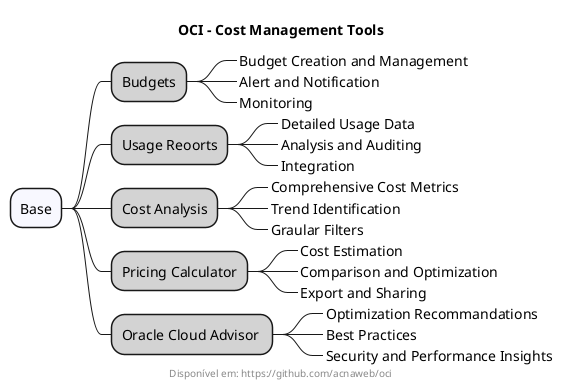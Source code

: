 @startmindmap

title "OCI - Cost Management Tools"
footer Disponível em: https://github.com/acnaweb/oci

*[#F8F8FF] Base

**[#LightGray] Budgets
***_ Budget Creation and Management
***_ Alert and Notification
***_ Monitoring

**[#LightGray] Usage Reoorts
***_ Detailed Usage Data
***_ Analysis and Auditing
***_ Integration

**[#LightGray] Cost Analysis
***_ Comprehensive Cost Metrics
***_ Trend Identification
***_ Graular Filters

**[#LightGray] Pricing Calculator
***_ Cost Estimation
***_ Comparison and Optimization
***_ Export and Sharing

**[#LightGray] Oracle Cloud Advisor 
***_ Optimization Recommandations
***_ Best Practices
***_ Security and Performance Insights

@endmindmap
